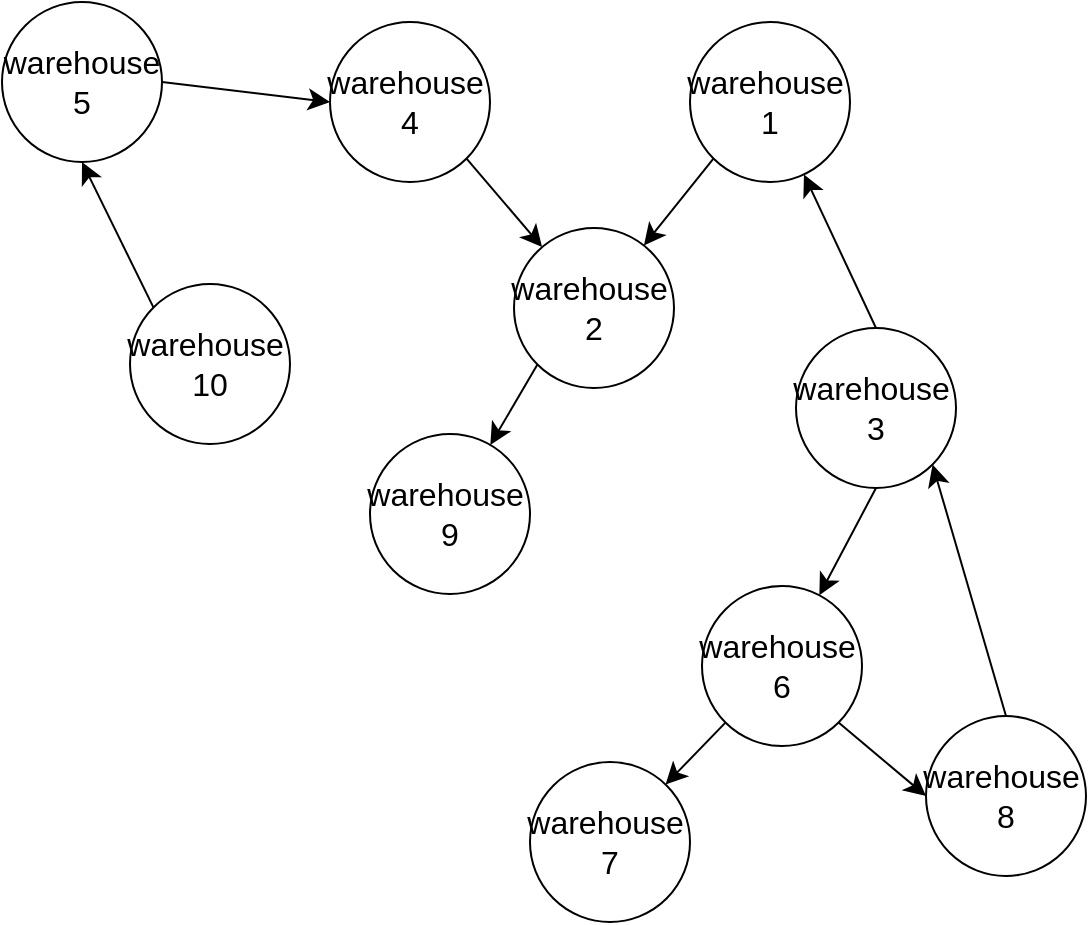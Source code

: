 <mxfile version="24.3.1" type="google" pages="3">
  <diagram name="working" id="tZhGTekGpSgx7LBcnnsz">
    <mxGraphModel dx="1918" dy="1124" grid="0" gridSize="10" guides="1" tooltips="1" connect="1" arrows="1" fold="1" page="0" pageScale="1" pageWidth="827" pageHeight="1169" math="0" shadow="0">
      <root>
        <mxCell id="0" />
        <mxCell id="1" parent="0" />
        <mxCell id="tVOaBj_vCgv-FxkCun1D-1" style="edgeStyle=none;curved=1;rounded=0;orthogonalLoop=1;jettySize=auto;html=1;exitX=0;exitY=1;exitDx=0;exitDy=0;fontSize=12;startSize=8;endSize=8;" edge="1" parent="1" source="tVOaBj_vCgv-FxkCun1D-2" target="tVOaBj_vCgv-FxkCun1D-4">
          <mxGeometry relative="1" as="geometry" />
        </mxCell>
        <mxCell id="tVOaBj_vCgv-FxkCun1D-2" value="&lt;span style=&quot;font-size: 16px;&quot;&gt;warehouse&amp;nbsp; 1&lt;/span&gt;" style="ellipse;whiteSpace=wrap;html=1;aspect=fixed;" vertex="1" parent="1">
          <mxGeometry x="84" y="-8" width="80" height="80" as="geometry" />
        </mxCell>
        <mxCell id="tVOaBj_vCgv-FxkCun1D-3" style="edgeStyle=none;curved=1;rounded=0;orthogonalLoop=1;jettySize=auto;html=1;exitX=0;exitY=1;exitDx=0;exitDy=0;fontSize=12;startSize=8;endSize=8;" edge="1" parent="1" source="tVOaBj_vCgv-FxkCun1D-4" target="tVOaBj_vCgv-FxkCun1D-18">
          <mxGeometry relative="1" as="geometry" />
        </mxCell>
        <mxCell id="tVOaBj_vCgv-FxkCun1D-4" value="&lt;span style=&quot;font-size: 16px;&quot;&gt;warehouse&amp;nbsp; 2&lt;/span&gt;" style="ellipse;whiteSpace=wrap;html=1;aspect=fixed;" vertex="1" parent="1">
          <mxGeometry x="-4" y="95" width="80" height="80" as="geometry" />
        </mxCell>
        <mxCell id="tVOaBj_vCgv-FxkCun1D-5" style="edgeStyle=none;curved=1;rounded=0;orthogonalLoop=1;jettySize=auto;html=1;exitX=0.5;exitY=0;exitDx=0;exitDy=0;fontSize=12;startSize=8;endSize=8;" edge="1" parent="1" source="tVOaBj_vCgv-FxkCun1D-7" target="tVOaBj_vCgv-FxkCun1D-2">
          <mxGeometry relative="1" as="geometry" />
        </mxCell>
        <mxCell id="tVOaBj_vCgv-FxkCun1D-6" style="edgeStyle=none;curved=1;rounded=0;orthogonalLoop=1;jettySize=auto;html=1;exitX=0.5;exitY=1;exitDx=0;exitDy=0;fontSize=12;startSize=8;endSize=8;" edge="1" parent="1" source="tVOaBj_vCgv-FxkCun1D-7" target="tVOaBj_vCgv-FxkCun1D-14">
          <mxGeometry relative="1" as="geometry" />
        </mxCell>
        <mxCell id="tVOaBj_vCgv-FxkCun1D-7" value="&lt;span style=&quot;font-size: 16px;&quot;&gt;warehouse&amp;nbsp; 3&lt;/span&gt;" style="ellipse;whiteSpace=wrap;html=1;aspect=fixed;" vertex="1" parent="1">
          <mxGeometry x="137" y="145" width="80" height="80" as="geometry" />
        </mxCell>
        <mxCell id="tVOaBj_vCgv-FxkCun1D-8" style="edgeStyle=none;curved=1;rounded=0;orthogonalLoop=1;jettySize=auto;html=1;exitX=1;exitY=1;exitDx=0;exitDy=0;fontSize=12;startSize=8;endSize=8;" edge="1" parent="1" source="tVOaBj_vCgv-FxkCun1D-9" target="tVOaBj_vCgv-FxkCun1D-4">
          <mxGeometry relative="1" as="geometry" />
        </mxCell>
        <mxCell id="tVOaBj_vCgv-FxkCun1D-9" value="&lt;span style=&quot;font-size: 16px;&quot;&gt;warehouse&amp;nbsp; 4&lt;/span&gt;" style="ellipse;whiteSpace=wrap;html=1;aspect=fixed;" vertex="1" parent="1">
          <mxGeometry x="-96" y="-8" width="80" height="80" as="geometry" />
        </mxCell>
        <mxCell id="tVOaBj_vCgv-FxkCun1D-10" style="edgeStyle=none;curved=1;rounded=0;orthogonalLoop=1;jettySize=auto;html=1;exitX=1;exitY=0.5;exitDx=0;exitDy=0;entryX=0;entryY=0.5;entryDx=0;entryDy=0;fontSize=12;startSize=8;endSize=8;" edge="1" parent="1" source="tVOaBj_vCgv-FxkCun1D-11" target="tVOaBj_vCgv-FxkCun1D-9">
          <mxGeometry relative="1" as="geometry" />
        </mxCell>
        <mxCell id="tVOaBj_vCgv-FxkCun1D-11" value="&lt;font style=&quot;font-size: 16px;&quot;&gt;warehouse 5&lt;/font&gt;" style="ellipse;whiteSpace=wrap;html=1;aspect=fixed;" vertex="1" parent="1">
          <mxGeometry x="-260" y="-18" width="80" height="80" as="geometry" />
        </mxCell>
        <mxCell id="tVOaBj_vCgv-FxkCun1D-12" style="edgeStyle=none;curved=1;rounded=0;orthogonalLoop=1;jettySize=auto;html=1;exitX=0;exitY=1;exitDx=0;exitDy=0;fontSize=12;startSize=8;endSize=8;" edge="1" parent="1" source="tVOaBj_vCgv-FxkCun1D-14" target="tVOaBj_vCgv-FxkCun1D-15">
          <mxGeometry relative="1" as="geometry" />
        </mxCell>
        <mxCell id="tVOaBj_vCgv-FxkCun1D-13" style="edgeStyle=none;curved=1;rounded=0;orthogonalLoop=1;jettySize=auto;html=1;exitX=1;exitY=1;exitDx=0;exitDy=0;entryX=0;entryY=0.5;entryDx=0;entryDy=0;fontSize=12;startSize=8;endSize=8;" edge="1" parent="1" source="tVOaBj_vCgv-FxkCun1D-14" target="tVOaBj_vCgv-FxkCun1D-17">
          <mxGeometry relative="1" as="geometry" />
        </mxCell>
        <mxCell id="tVOaBj_vCgv-FxkCun1D-14" value="&lt;span style=&quot;font-size: 16px;&quot;&gt;warehouse&amp;nbsp; 6&lt;/span&gt;" style="ellipse;whiteSpace=wrap;html=1;aspect=fixed;" vertex="1" parent="1">
          <mxGeometry x="90" y="274" width="80" height="80" as="geometry" />
        </mxCell>
        <mxCell id="tVOaBj_vCgv-FxkCun1D-15" value="&lt;span style=&quot;font-size: 16px;&quot;&gt;warehouse&amp;nbsp; 7&lt;/span&gt;" style="ellipse;whiteSpace=wrap;html=1;aspect=fixed;" vertex="1" parent="1">
          <mxGeometry x="4" y="362" width="80" height="80" as="geometry" />
        </mxCell>
        <mxCell id="tVOaBj_vCgv-FxkCun1D-16" style="edgeStyle=none;curved=1;rounded=0;orthogonalLoop=1;jettySize=auto;html=1;exitX=0.5;exitY=0;exitDx=0;exitDy=0;entryX=1;entryY=1;entryDx=0;entryDy=0;fontSize=12;startSize=8;endSize=8;" edge="1" parent="1" source="tVOaBj_vCgv-FxkCun1D-17" target="tVOaBj_vCgv-FxkCun1D-7">
          <mxGeometry relative="1" as="geometry" />
        </mxCell>
        <mxCell id="tVOaBj_vCgv-FxkCun1D-17" value="&lt;span style=&quot;font-size: 16px;&quot;&gt;warehouse&amp;nbsp; 8&lt;/span&gt;" style="ellipse;whiteSpace=wrap;html=1;aspect=fixed;" vertex="1" parent="1">
          <mxGeometry x="202" y="339" width="80" height="80" as="geometry" />
        </mxCell>
        <mxCell id="tVOaBj_vCgv-FxkCun1D-18" value="&lt;span style=&quot;font-size: 16px;&quot;&gt;warehouse&amp;nbsp; 9&lt;/span&gt;" style="ellipse;whiteSpace=wrap;html=1;aspect=fixed;" vertex="1" parent="1">
          <mxGeometry x="-76" y="198" width="80" height="80" as="geometry" />
        </mxCell>
        <mxCell id="tVOaBj_vCgv-FxkCun1D-19" style="edgeStyle=none;curved=1;rounded=0;orthogonalLoop=1;jettySize=auto;html=1;exitX=0;exitY=0;exitDx=0;exitDy=0;entryX=0.5;entryY=1;entryDx=0;entryDy=0;fontSize=12;startSize=8;endSize=8;" edge="1" parent="1" source="tVOaBj_vCgv-FxkCun1D-20" target="tVOaBj_vCgv-FxkCun1D-11">
          <mxGeometry relative="1" as="geometry" />
        </mxCell>
        <mxCell id="tVOaBj_vCgv-FxkCun1D-20" value="&lt;span style=&quot;font-size: 16px;&quot;&gt;warehouse&amp;nbsp; 10&lt;/span&gt;" style="ellipse;whiteSpace=wrap;html=1;aspect=fixed;" vertex="1" parent="1">
          <mxGeometry x="-196" y="123" width="80" height="80" as="geometry" />
        </mxCell>
      </root>
    </mxGraphModel>
  </diagram>
  <diagram id="mSARmr7Fv4J2AGsih66C" name="delivering">
    <mxGraphModel dx="2190" dy="1538" grid="0" gridSize="10" guides="1" tooltips="1" connect="1" arrows="1" fold="1" page="0" pageScale="1" pageWidth="827" pageHeight="1169" math="0" shadow="0">
      <root>
        <mxCell id="0" />
        <mxCell id="1" parent="0" />
        <mxCell id="ns8GyrOPVdorxqSypD8x-35" style="edgeStyle=none;curved=1;rounded=0;orthogonalLoop=1;jettySize=auto;html=1;exitX=0.5;exitY=1;exitDx=0;exitDy=0;entryX=0.5;entryY=0;entryDx=0;entryDy=0;fontSize=12;startSize=8;endSize=8;" edge="1" parent="1" source="ns8GyrOPVdorxqSypD8x-2" target="ns8GyrOPVdorxqSypD8x-31">
          <mxGeometry relative="1" as="geometry" />
        </mxCell>
        <mxCell id="ns8GyrOPVdorxqSypD8x-36" style="edgeStyle=none;curved=1;rounded=0;orthogonalLoop=1;jettySize=auto;html=1;exitX=0.5;exitY=1;exitDx=0;exitDy=0;entryX=0.5;entryY=0;entryDx=0;entryDy=0;fontSize=12;startSize=8;endSize=8;" edge="1" parent="1" source="ns8GyrOPVdorxqSypD8x-2" target="ns8GyrOPVdorxqSypD8x-21">
          <mxGeometry relative="1" as="geometry" />
        </mxCell>
        <mxCell id="ns8GyrOPVdorxqSypD8x-2" value="&lt;span style=&quot;font-size: 16px;&quot;&gt;warehouse&amp;nbsp; 1&lt;/span&gt;" style="ellipse;whiteSpace=wrap;html=1;aspect=fixed;" vertex="1" parent="1">
          <mxGeometry x="-133" y="405" width="80" height="80" as="geometry" />
        </mxCell>
        <mxCell id="ns8GyrOPVdorxqSypD8x-40" style="edgeStyle=none;curved=1;rounded=0;orthogonalLoop=1;jettySize=auto;html=1;exitX=0.5;exitY=1;exitDx=0;exitDy=0;fontSize=12;startSize=8;endSize=8;" edge="1" parent="1" source="ns8GyrOPVdorxqSypD8x-4">
          <mxGeometry relative="1" as="geometry">
            <mxPoint x="472.031" y="530.5" as="targetPoint" />
          </mxGeometry>
        </mxCell>
        <mxCell id="ns8GyrOPVdorxqSypD8x-4" value="&lt;span style=&quot;font-size: 16px;&quot;&gt;warehouse&amp;nbsp; 2&lt;/span&gt;" style="ellipse;whiteSpace=wrap;html=1;aspect=fixed;" vertex="1" parent="1">
          <mxGeometry x="470" y="405" width="80" height="80" as="geometry" />
        </mxCell>
        <mxCell id="ns8GyrOPVdorxqSypD8x-41" style="edgeStyle=none;curved=1;rounded=0;orthogonalLoop=1;jettySize=auto;html=1;exitX=0.5;exitY=1;exitDx=0;exitDy=0;fontSize=12;startSize=8;endSize=8;" edge="1" parent="1" source="ns8GyrOPVdorxqSypD8x-7" target="ns8GyrOPVdorxqSypD8x-28">
          <mxGeometry relative="1" as="geometry" />
        </mxCell>
        <mxCell id="ns8GyrOPVdorxqSypD8x-7" value="&lt;span style=&quot;font-size: 16px;&quot;&gt;warehouse&amp;nbsp; 3&lt;/span&gt;" style="ellipse;whiteSpace=wrap;html=1;aspect=fixed;" vertex="1" parent="1">
          <mxGeometry x="617" y="395" width="80" height="80" as="geometry" />
        </mxCell>
        <mxCell id="ns8GyrOPVdorxqSypD8x-42" style="edgeStyle=none;curved=1;rounded=0;orthogonalLoop=1;jettySize=auto;html=1;exitX=0.5;exitY=1;exitDx=0;exitDy=0;fontSize=12;startSize=8;endSize=8;" edge="1" parent="1" source="ns8GyrOPVdorxqSypD8x-9" target="ns8GyrOPVdorxqSypD8x-29">
          <mxGeometry relative="1" as="geometry" />
        </mxCell>
        <mxCell id="ns8GyrOPVdorxqSypD8x-9" value="&lt;span style=&quot;font-size: 16px;&quot;&gt;warehouse&amp;nbsp; 4&lt;/span&gt;" style="ellipse;whiteSpace=wrap;html=1;aspect=fixed;" vertex="1" parent="1">
          <mxGeometry x="778" y="391" width="80" height="80" as="geometry" />
        </mxCell>
        <mxCell id="ns8GyrOPVdorxqSypD8x-37" style="edgeStyle=none;curved=1;rounded=0;orthogonalLoop=1;jettySize=auto;html=1;exitX=0.5;exitY=1;exitDx=0;exitDy=0;entryX=0.5;entryY=0;entryDx=0;entryDy=0;fontSize=12;startSize=8;endSize=8;" edge="1" parent="1" source="ns8GyrOPVdorxqSypD8x-11" target="ns8GyrOPVdorxqSypD8x-23">
          <mxGeometry relative="1" as="geometry" />
        </mxCell>
        <mxCell id="ns8GyrOPVdorxqSypD8x-11" value="&lt;font style=&quot;font-size: 16px;&quot;&gt;warehouse 5&lt;/font&gt;" style="ellipse;whiteSpace=wrap;html=1;aspect=fixed;" vertex="1" parent="1">
          <mxGeometry x="100" y="405" width="80" height="80" as="geometry" />
        </mxCell>
        <mxCell id="ns8GyrOPVdorxqSypD8x-43" style="edgeStyle=none;curved=1;rounded=0;orthogonalLoop=1;jettySize=auto;html=1;exitX=0.5;exitY=1;exitDx=0;exitDy=0;entryX=0.5;entryY=0;entryDx=0;entryDy=0;fontSize=12;startSize=8;endSize=8;" edge="1" parent="1" source="ns8GyrOPVdorxqSypD8x-14" target="ns8GyrOPVdorxqSypD8x-30">
          <mxGeometry relative="1" as="geometry" />
        </mxCell>
        <mxCell id="ns8GyrOPVdorxqSypD8x-14" value="&lt;span style=&quot;font-size: 16px;&quot;&gt;warehouse&amp;nbsp; 6&lt;/span&gt;" style="ellipse;whiteSpace=wrap;html=1;aspect=fixed;" vertex="1" parent="1">
          <mxGeometry x="939" y="391" width="80" height="80" as="geometry" />
        </mxCell>
        <mxCell id="ns8GyrOPVdorxqSypD8x-39" style="edgeStyle=none;curved=1;rounded=0;orthogonalLoop=1;jettySize=auto;html=1;exitX=0.5;exitY=1;exitDx=0;exitDy=0;entryX=0.5;entryY=0;entryDx=0;entryDy=0;fontSize=12;startSize=8;endSize=8;" edge="1" parent="1" source="ns8GyrOPVdorxqSypD8x-15" target="ns8GyrOPVdorxqSypD8x-27">
          <mxGeometry relative="1" as="geometry" />
        </mxCell>
        <mxCell id="ns8GyrOPVdorxqSypD8x-15" value="&lt;span style=&quot;font-size: 16px;&quot;&gt;warehouse&amp;nbsp; 7&lt;/span&gt;" style="ellipse;whiteSpace=wrap;html=1;aspect=fixed;" vertex="1" parent="1">
          <mxGeometry x="384" y="413" width="80" height="80" as="geometry" />
        </mxCell>
        <mxCell id="ns8GyrOPVdorxqSypD8x-38" style="edgeStyle=none;curved=1;rounded=0;orthogonalLoop=1;jettySize=auto;html=1;exitX=0.5;exitY=1;exitDx=0;exitDy=0;entryX=0.5;entryY=0;entryDx=0;entryDy=0;fontSize=12;startSize=8;endSize=8;" edge="1" parent="1" source="ns8GyrOPVdorxqSypD8x-17" target="ns8GyrOPVdorxqSypD8x-25">
          <mxGeometry relative="1" as="geometry" />
        </mxCell>
        <mxCell id="ns8GyrOPVdorxqSypD8x-17" value="&lt;span style=&quot;font-size: 16px;&quot;&gt;warehouse&amp;nbsp; 8&lt;/span&gt;" style="ellipse;whiteSpace=wrap;html=1;aspect=fixed;" vertex="1" parent="1">
          <mxGeometry x="266" y="395" width="80" height="80" as="geometry" />
        </mxCell>
        <mxCell id="ns8GyrOPVdorxqSypD8x-33" style="edgeStyle=none;curved=1;rounded=0;orthogonalLoop=1;jettySize=auto;html=1;exitX=0.5;exitY=1;exitDx=0;exitDy=0;entryX=0.5;entryY=0;entryDx=0;entryDy=0;fontSize=12;startSize=8;endSize=8;" edge="1" parent="1" source="ns8GyrOPVdorxqSypD8x-18" target="ns8GyrOPVdorxqSypD8x-32">
          <mxGeometry relative="1" as="geometry" />
        </mxCell>
        <mxCell id="ns8GyrOPVdorxqSypD8x-18" value="&lt;span style=&quot;font-size: 16px;&quot;&gt;warehouse&amp;nbsp; 9&lt;/span&gt;" style="ellipse;whiteSpace=wrap;html=1;aspect=fixed;" vertex="1" parent="1">
          <mxGeometry x="-372" y="405" width="80" height="80" as="geometry" />
        </mxCell>
        <mxCell id="ns8GyrOPVdorxqSypD8x-34" style="edgeStyle=none;curved=1;rounded=0;orthogonalLoop=1;jettySize=auto;html=1;exitX=0.5;exitY=1;exitDx=0;exitDy=0;entryX=0.5;entryY=0;entryDx=0;entryDy=0;fontSize=12;startSize=8;endSize=8;" edge="1" parent="1" source="ns8GyrOPVdorxqSypD8x-20" target="ns8GyrOPVdorxqSypD8x-31">
          <mxGeometry relative="1" as="geometry" />
        </mxCell>
        <mxCell id="ns8GyrOPVdorxqSypD8x-20" value="&lt;span style=&quot;font-size: 16px;&quot;&gt;warehouse&amp;nbsp; 10&lt;/span&gt;" style="ellipse;whiteSpace=wrap;html=1;aspect=fixed;" vertex="1" parent="1">
          <mxGeometry x="-259" y="405" width="80" height="80" as="geometry" />
        </mxCell>
        <mxCell id="ns8GyrOPVdorxqSypD8x-21" value="&lt;font style=&quot;font-size: 16px;&quot;&gt;deliverypoint 6&lt;/font&gt;" style="whiteSpace=wrap;html=1;aspect=fixed;" vertex="1" parent="1">
          <mxGeometry x="-76" y="530" width="101" height="101" as="geometry" />
        </mxCell>
        <mxCell id="ns8GyrOPVdorxqSypD8x-23" value="&lt;font style=&quot;font-size: 16px;&quot;&gt;deliverypoint 1&lt;/font&gt;" style="whiteSpace=wrap;html=1;aspect=fixed;" vertex="1" parent="1">
          <mxGeometry x="89.5" y="530" width="101" height="101" as="geometry" />
        </mxCell>
        <mxCell id="ns8GyrOPVdorxqSypD8x-25" value="&lt;font style=&quot;font-size: 16px;&quot;&gt;deliverypoint 7&lt;/font&gt;" style="whiteSpace=wrap;html=1;aspect=fixed;" vertex="1" parent="1">
          <mxGeometry x="255.5" y="530" width="101" height="101" as="geometry" />
        </mxCell>
        <mxCell id="ns8GyrOPVdorxqSypD8x-27" value="&lt;font style=&quot;font-size: 16px;&quot;&gt;deliverypoint 2&lt;/font&gt;" style="whiteSpace=wrap;html=1;aspect=fixed;" vertex="1" parent="1">
          <mxGeometry x="421.5" y="526" width="101" height="101" as="geometry" />
        </mxCell>
        <mxCell id="ns8GyrOPVdorxqSypD8x-28" value="&lt;font style=&quot;font-size: 16px;&quot;&gt;deliverypoint 5&lt;/font&gt;" style="whiteSpace=wrap;html=1;aspect=fixed;" vertex="1" parent="1">
          <mxGeometry x="606.5" y="530" width="101" height="101" as="geometry" />
        </mxCell>
        <mxCell id="ns8GyrOPVdorxqSypD8x-29" value="&lt;font style=&quot;font-size: 16px;&quot;&gt;deliverypoint 3&lt;/font&gt;" style="whiteSpace=wrap;html=1;aspect=fixed;" vertex="1" parent="1">
          <mxGeometry x="775" y="530" width="101" height="101" as="geometry" />
        </mxCell>
        <mxCell id="ns8GyrOPVdorxqSypD8x-30" value="&lt;font style=&quot;font-size: 16px;&quot;&gt;deliverypoint 4&lt;/font&gt;" style="whiteSpace=wrap;html=1;aspect=fixed;" vertex="1" parent="1">
          <mxGeometry x="928.5" y="530" width="101" height="101" as="geometry" />
        </mxCell>
        <mxCell id="ns8GyrOPVdorxqSypD8x-31" value="&lt;font style=&quot;font-size: 16px;&quot;&gt;deliverypoint 9&lt;/font&gt;" style="whiteSpace=wrap;html=1;aspect=fixed;" vertex="1" parent="1">
          <mxGeometry x="-217" y="530" width="101" height="101" as="geometry" />
        </mxCell>
        <mxCell id="ns8GyrOPVdorxqSypD8x-32" value="&lt;font style=&quot;font-size: 16px;&quot;&gt;deliverypoint 8&lt;/font&gt;" style="whiteSpace=wrap;html=1;aspect=fixed;" vertex="1" parent="1">
          <mxGeometry x="-382.5" y="534" width="101" height="101" as="geometry" />
        </mxCell>
      </root>
    </mxGraphModel>
  </diagram>
  <diagram id="O1pB4Jenld7Lpjxdq2Az" name="keeping">
    <mxGraphModel dx="2590" dy="1538" grid="0" gridSize="10" guides="1" tooltips="1" connect="1" arrows="1" fold="1" page="0" pageScale="1" pageWidth="827" pageHeight="1169" math="0" shadow="0">
      <root>
        <mxCell id="0" />
        <mxCell id="1" parent="0" />
        <mxCell id="NU9LbZfL0CQF3Syb0irH-3" value="&lt;span style=&quot;font-size: 16px;&quot;&gt;warehouse&amp;nbsp; 1&lt;/span&gt;" style="ellipse;whiteSpace=wrap;html=1;aspect=fixed;" vertex="1" parent="1">
          <mxGeometry x="346" y="417" width="80" height="80" as="geometry" />
        </mxCell>
        <mxCell id="NU9LbZfL0CQF3Syb0irH-5" value="&lt;span style=&quot;font-size: 16px;&quot;&gt;warehouse&amp;nbsp; 2&lt;/span&gt;" style="ellipse;whiteSpace=wrap;html=1;aspect=fixed;" vertex="1" parent="1">
          <mxGeometry x="638.5" y="385" width="80" height="80" as="geometry" />
        </mxCell>
        <mxCell id="NU9LbZfL0CQF3Syb0irH-7" value="&lt;span style=&quot;font-size: 16px;&quot;&gt;warehouse&amp;nbsp; 3&lt;/span&gt;" style="ellipse;whiteSpace=wrap;html=1;aspect=fixed;" vertex="1" parent="1">
          <mxGeometry x="860" y="373" width="80" height="80" as="geometry" />
        </mxCell>
        <mxCell id="NU9LbZfL0CQF3Syb0irH-9" value="&lt;span style=&quot;font-size: 16px;&quot;&gt;warehouse&amp;nbsp; 4&lt;/span&gt;" style="ellipse;whiteSpace=wrap;html=1;aspect=fixed;" vertex="1" parent="1">
          <mxGeometry x="-349.5" y="395" width="80" height="80" as="geometry" />
        </mxCell>
        <mxCell id="NU9LbZfL0CQF3Syb0irH-19" value="&lt;span style=&quot;font-size: 16px;&quot;&gt;warehouse&amp;nbsp; 9&lt;/span&gt;" style="ellipse;whiteSpace=wrap;html=1;aspect=fixed;" vertex="1" parent="1">
          <mxGeometry x="126.5" y="403" width="80" height="80" as="geometry" />
        </mxCell>
        <mxCell id="NU9LbZfL0CQF3Syb0irH-43" style="edgeStyle=none;curved=1;rounded=0;orthogonalLoop=1;jettySize=auto;html=1;exitX=0.5;exitY=0;exitDx=0;exitDy=0;entryX=0.5;entryY=1;entryDx=0;entryDy=0;fontSize=12;startSize=8;endSize=8;" edge="1" parent="1" source="NU9LbZfL0CQF3Syb0irH-22" target="NU9LbZfL0CQF3Syb0irH-9">
          <mxGeometry relative="1" as="geometry" />
        </mxCell>
        <mxCell id="NU9LbZfL0CQF3Syb0irH-22" value="&lt;font style=&quot;font-size: 16px;&quot;&gt;ProductionCenter 6&lt;/font&gt;" style="whiteSpace=wrap;html=1;aspect=fixed;" vertex="1" parent="1">
          <mxGeometry x="-486" y="526" width="101" height="101" as="geometry" />
        </mxCell>
        <mxCell id="NU9LbZfL0CQF3Syb0irH-32" style="edgeStyle=none;curved=1;rounded=0;orthogonalLoop=1;jettySize=auto;html=1;exitX=0.5;exitY=0;exitDx=0;exitDy=0;entryX=0.5;entryY=1;entryDx=0;entryDy=0;fontSize=12;startSize=8;endSize=8;" edge="1" parent="1" source="NU9LbZfL0CQF3Syb0irH-23" target="NU9LbZfL0CQF3Syb0irH-3">
          <mxGeometry relative="1" as="geometry" />
        </mxCell>
        <mxCell id="NU9LbZfL0CQF3Syb0irH-45" style="edgeStyle=none;curved=1;rounded=0;orthogonalLoop=1;jettySize=auto;html=1;exitX=0.5;exitY=0;exitDx=0;exitDy=0;entryX=0.5;entryY=1;entryDx=0;entryDy=0;fontSize=12;startSize=8;endSize=8;" edge="1" parent="1" source="NU9LbZfL0CQF3Syb0irH-23" target="NU9LbZfL0CQF3Syb0irH-19">
          <mxGeometry relative="1" as="geometry" />
        </mxCell>
        <mxCell id="NU9LbZfL0CQF3Syb0irH-23" value="&lt;font style=&quot;font-size: 16px;&quot;&gt;ProductionCenter 1&lt;/font&gt;" style="whiteSpace=wrap;html=1;aspect=fixed;" vertex="1" parent="1">
          <mxGeometry x="261.5" y="544" width="101" height="101" as="geometry" />
        </mxCell>
        <mxCell id="NU9LbZfL0CQF3Syb0irH-44" style="edgeStyle=none;curved=1;rounded=0;orthogonalLoop=1;jettySize=auto;html=1;exitX=0.5;exitY=0;exitDx=0;exitDy=0;entryX=0.5;entryY=1;entryDx=0;entryDy=0;fontSize=12;startSize=8;endSize=8;" edge="1" parent="1" source="NU9LbZfL0CQF3Syb0irH-24" target="NU9LbZfL0CQF3Syb0irH-9">
          <mxGeometry relative="1" as="geometry" />
        </mxCell>
        <mxCell id="NU9LbZfL0CQF3Syb0irH-24" value="&lt;font style=&quot;font-size: 16px;&quot;&gt;ProductionCenter 7&lt;/font&gt;" style="whiteSpace=wrap;html=1;aspect=fixed;" vertex="1" parent="1">
          <mxGeometry x="-360" y="530" width="101" height="101" as="geometry" />
        </mxCell>
        <mxCell id="NU9LbZfL0CQF3Syb0irH-38" style="edgeStyle=none;curved=1;rounded=0;orthogonalLoop=1;jettySize=auto;html=1;exitX=0.5;exitY=0;exitDx=0;exitDy=0;entryX=0.5;entryY=1;entryDx=0;entryDy=0;fontSize=12;startSize=8;endSize=8;" edge="1" parent="1" source="NU9LbZfL0CQF3Syb0irH-25" target="NU9LbZfL0CQF3Syb0irH-5">
          <mxGeometry relative="1" as="geometry" />
        </mxCell>
        <mxCell id="NU9LbZfL0CQF3Syb0irH-25" value="&lt;font style=&quot;font-size: 16px;&quot;&gt;ProductionCenter 2&lt;/font&gt;" style="whiteSpace=wrap;html=1;aspect=fixed;" vertex="1" parent="1">
          <mxGeometry x="628" y="536" width="101" height="101" as="geometry" />
        </mxCell>
        <mxCell id="NU9LbZfL0CQF3Syb0irH-33" style="edgeStyle=none;curved=1;rounded=0;orthogonalLoop=1;jettySize=auto;html=1;exitX=0.5;exitY=0;exitDx=0;exitDy=0;entryX=0.5;entryY=1;entryDx=0;entryDy=0;fontSize=12;startSize=8;endSize=8;" edge="1" parent="1" source="NU9LbZfL0CQF3Syb0irH-26" target="NU9LbZfL0CQF3Syb0irH-3">
          <mxGeometry relative="1" as="geometry" />
        </mxCell>
        <mxCell id="NU9LbZfL0CQF3Syb0irH-26" value="&lt;font style=&quot;font-size: 16px;&quot;&gt;ProductionCenter 5&lt;/font&gt;" style="whiteSpace=wrap;html=1;aspect=fixed;" vertex="1" parent="1">
          <mxGeometry x="405" y="540" width="101" height="101" as="geometry" />
        </mxCell>
        <mxCell id="NU9LbZfL0CQF3Syb0irH-40" style="edgeStyle=none;curved=1;rounded=0;orthogonalLoop=1;jettySize=auto;html=1;exitX=0.5;exitY=0;exitDx=0;exitDy=0;entryX=0.5;entryY=1;entryDx=0;entryDy=0;fontSize=12;startSize=8;endSize=8;" edge="1" parent="1" source="NU9LbZfL0CQF3Syb0irH-27" target="NU9LbZfL0CQF3Syb0irH-7">
          <mxGeometry relative="1" as="geometry" />
        </mxCell>
        <mxCell id="NU9LbZfL0CQF3Syb0irH-27" value="&lt;font style=&quot;font-size: 16px;&quot;&gt;ProductionCenter 3&lt;/font&gt;" style="whiteSpace=wrap;html=1;aspect=fixed;" vertex="1" parent="1">
          <mxGeometry x="775" y="530" width="101" height="101" as="geometry" />
        </mxCell>
        <mxCell id="NU9LbZfL0CQF3Syb0irH-37" style="edgeStyle=none;curved=1;rounded=0;orthogonalLoop=1;jettySize=auto;html=1;exitX=0.5;exitY=0;exitDx=0;exitDy=0;entryX=0.5;entryY=1;entryDx=0;entryDy=0;fontSize=12;startSize=8;endSize=8;" edge="1" parent="1" source="NU9LbZfL0CQF3Syb0irH-28" target="NU9LbZfL0CQF3Syb0irH-7">
          <mxGeometry relative="1" as="geometry" />
        </mxCell>
        <mxCell id="NU9LbZfL0CQF3Syb0irH-28" value="&lt;font style=&quot;font-size: 16px;&quot;&gt;ProductionCenter 4&lt;/font&gt;" style="whiteSpace=wrap;html=1;aspect=fixed;" vertex="1" parent="1">
          <mxGeometry x="928.5" y="530" width="101" height="101" as="geometry" />
        </mxCell>
        <mxCell id="NU9LbZfL0CQF3Syb0irH-46" style="edgeStyle=none;curved=1;rounded=0;orthogonalLoop=1;jettySize=auto;html=1;exitX=0.5;exitY=0;exitDx=0;exitDy=0;entryX=0.5;entryY=1;entryDx=0;entryDy=0;fontSize=12;startSize=8;endSize=8;" edge="1" parent="1" source="NU9LbZfL0CQF3Syb0irH-29" target="NU9LbZfL0CQF3Syb0irH-9">
          <mxGeometry relative="1" as="geometry" />
        </mxCell>
        <mxCell id="NU9LbZfL0CQF3Syb0irH-29" value="&lt;font style=&quot;font-size: 16px;&quot;&gt;ProductionCenter 9&lt;/font&gt;" style="whiteSpace=wrap;html=1;aspect=fixed;" vertex="1" parent="1">
          <mxGeometry x="-217" y="530" width="101" height="101" as="geometry" />
        </mxCell>
        <mxCell id="NU9LbZfL0CQF3Syb0irH-34" style="edgeStyle=none;curved=1;rounded=0;orthogonalLoop=1;jettySize=auto;html=1;exitX=0.5;exitY=0;exitDx=0;exitDy=0;entryX=0.5;entryY=1;entryDx=0;entryDy=0;fontSize=12;startSize=8;endSize=8;" edge="1" parent="1" source="NU9LbZfL0CQF3Syb0irH-30" target="NU9LbZfL0CQF3Syb0irH-3">
          <mxGeometry relative="1" as="geometry" />
        </mxCell>
        <mxCell id="NU9LbZfL0CQF3Syb0irH-30" value="&lt;font style=&quot;font-size: 16px;&quot;&gt;ProductionCenter 8&lt;/font&gt;" style="whiteSpace=wrap;html=1;aspect=fixed;" vertex="1" parent="1">
          <mxGeometry x="116" y="544" width="101" height="101" as="geometry" />
        </mxCell>
        <mxCell id="NU9LbZfL0CQF3Syb0irH-48" style="edgeStyle=none;curved=1;rounded=0;orthogonalLoop=1;jettySize=auto;html=1;exitX=0.5;exitY=0;exitDx=0;exitDy=0;entryX=0.5;entryY=1;entryDx=0;entryDy=0;fontSize=12;startSize=8;endSize=8;" edge="1" parent="1" source="NU9LbZfL0CQF3Syb0irH-47" target="NU9LbZfL0CQF3Syb0irH-19">
          <mxGeometry relative="1" as="geometry" />
        </mxCell>
        <mxCell id="NU9LbZfL0CQF3Syb0irH-47" value="&lt;font style=&quot;font-size: 16px;&quot;&gt;ProductionCenter 10&lt;/font&gt;" style="whiteSpace=wrap;html=1;aspect=fixed;" vertex="1" parent="1">
          <mxGeometry x="-27" y="536" width="101" height="101" as="geometry" />
        </mxCell>
      </root>
    </mxGraphModel>
  </diagram>
</mxfile>
